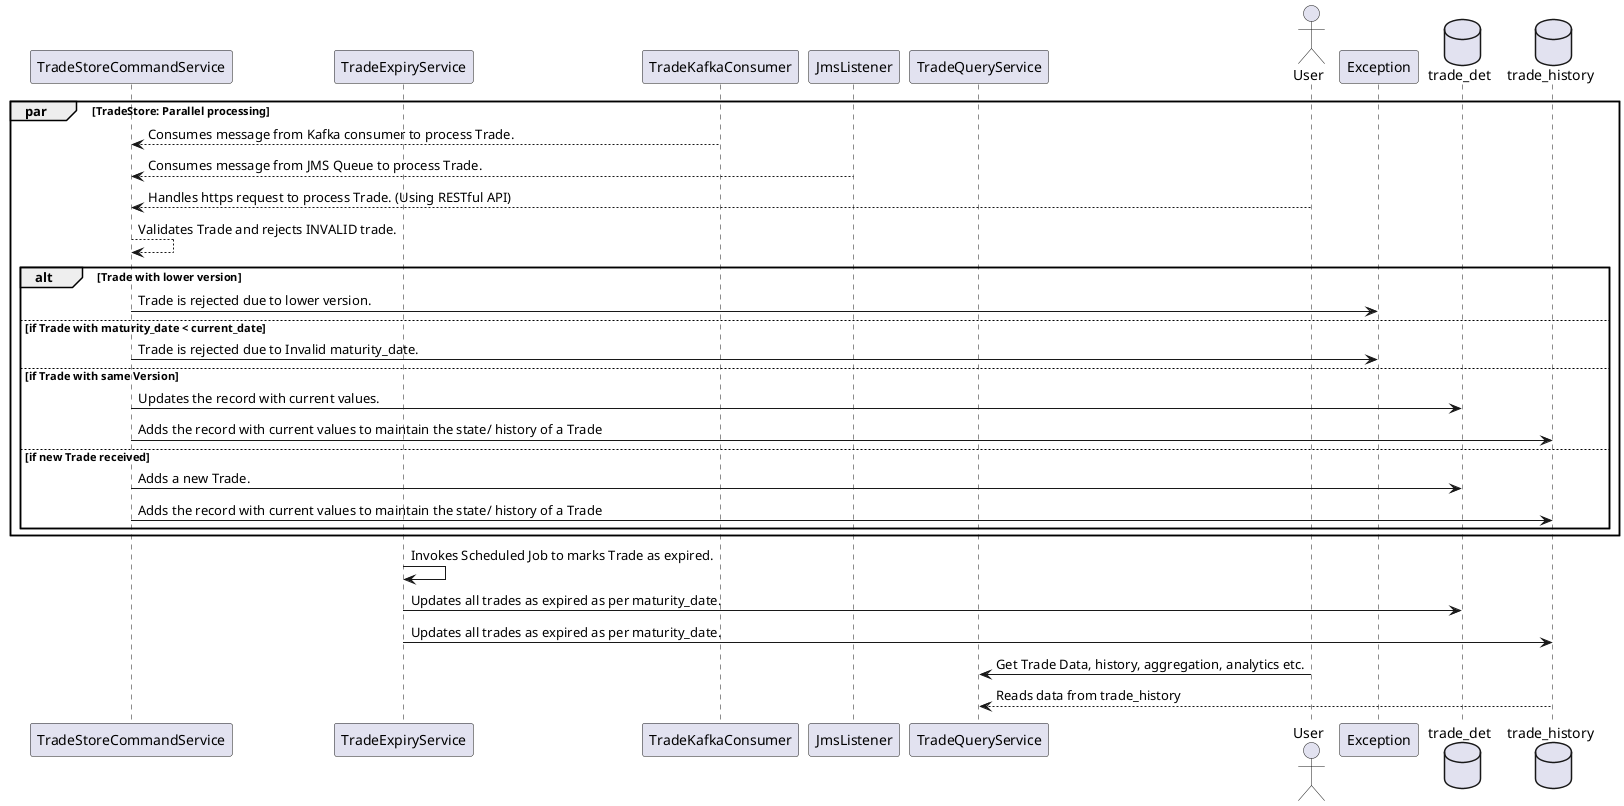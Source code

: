 @startuml

participant "TradeStoreCommandService" as commandService
participant "TradeExpiryService" as expiryService
participant "TradeKafkaConsumer" as  kafkaConsumer
participant "JmsListener" as jms
participant "TradeQueryService" as queryService
actor "User" as usr
participant "Exception" as error

database "trade_det" as trade
database "trade_history" as history

par TradeStore: Parallel processing
    commandService <-- kafkaConsumer: Consumes message from Kafka consumer to process Trade.
    commandService <-- jms: Consumes message from JMS Queue to process Trade.
    commandService <-- usr: Handles https request to process Trade. (Using RESTful API)
    commandService --> commandService: Validates Trade and rejects INVALID trade.

    alt Trade with lower version
        commandService -> error: Trade is rejected due to lower version.
    else if Trade with maturity_date < current_date
        commandService -> error: Trade is rejected due to Invalid maturity_date.
    else if Trade with same Version
        commandService -> trade: Updates the record with current values.
        commandService -> history: Adds the record with current values to maintain the state/ history of a Trade
    else if new Trade received
        commandService -> trade: Adds a new Trade.
        commandService -> history: Adds the record with current values to maintain the state/ history of a Trade
    end
end

expiryService -> expiryService: Invokes Scheduled Job to marks Trade as expired.
expiryService -> trade: Updates all trades as expired as per maturity_date.
expiryService -> history: Updates all trades as expired as per maturity_date.
usr -> queryService: Get Trade Data, history, aggregation, analytics etc.
queryService <-- history: Reads data from trade_history
@enduml
